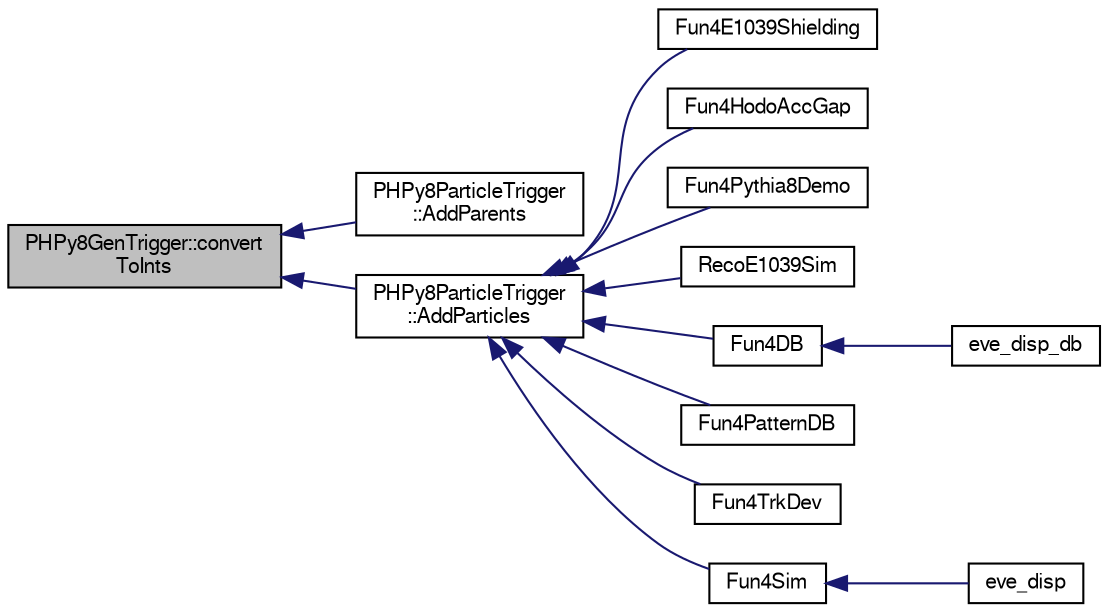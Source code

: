 digraph "PHPy8GenTrigger::convertToInts"
{
  bgcolor="transparent";
  edge [fontname="FreeSans",fontsize="10",labelfontname="FreeSans",labelfontsize="10"];
  node [fontname="FreeSans",fontsize="10",shape=record];
  rankdir="LR";
  Node1 [label="PHPy8GenTrigger::convert\lToInts",height=0.2,width=0.4,color="black", fillcolor="grey75", style="filled" fontcolor="black"];
  Node1 -> Node2 [dir="back",color="midnightblue",fontsize="10",style="solid",fontname="FreeSans"];
  Node2 [label="PHPy8ParticleTrigger\l::AddParents",height=0.2,width=0.4,color="black",URL="$d9/d8b/classPHPy8ParticleTrigger.html#a257f960d0c45ace9d08dccb317191229"];
  Node1 -> Node3 [dir="back",color="midnightblue",fontsize="10",style="solid",fontname="FreeSans"];
  Node3 [label="PHPy8ParticleTrigger\l::AddParticles",height=0.2,width=0.4,color="black",URL="$d9/d8b/classPHPy8ParticleTrigger.html#a93f262d68f8d06ba477f362ba5c9ba66"];
  Node3 -> Node4 [dir="back",color="midnightblue",fontsize="10",style="solid",fontname="FreeSans"];
  Node4 [label="Fun4E1039Shielding",height=0.2,width=0.4,color="black",URL="$d2/d24/Fun4E1039Shielding_8C.html#a42592782dd55d6e219305ff678a00dc2"];
  Node3 -> Node5 [dir="back",color="midnightblue",fontsize="10",style="solid",fontname="FreeSans"];
  Node5 [label="Fun4HodoAccGap",height=0.2,width=0.4,color="black",URL="$d6/d6a/Fun4HodoAccGap_8C.html#a7aaa0687f144d5e7b417d7e9ac5f36da"];
  Node3 -> Node6 [dir="back",color="midnightblue",fontsize="10",style="solid",fontname="FreeSans"];
  Node6 [label="Fun4Pythia8Demo",height=0.2,width=0.4,color="black",URL="$de/d66/Fun4Pythia8Demo_8C.html#a6a06be36766511c5ad76013c9cbfe5b5"];
  Node3 -> Node7 [dir="back",color="midnightblue",fontsize="10",style="solid",fontname="FreeSans"];
  Node7 [label="RecoE1039Sim",height=0.2,width=0.4,color="black",URL="$d0/d9c/RecoE1039Sim_8C.html#a07edfd7b51752cb53ea50911050a8511"];
  Node3 -> Node8 [dir="back",color="midnightblue",fontsize="10",style="solid",fontname="FreeSans"];
  Node8 [label="Fun4DB",height=0.2,width=0.4,color="black",URL="$df/dc0/Fun4DB_8C.html#a156048b96f7485e3cc410afbc05fc286"];
  Node8 -> Node9 [dir="back",color="midnightblue",fontsize="10",style="solid",fontname="FreeSans"];
  Node9 [label="eve_disp_db",height=0.2,width=0.4,color="black",URL="$de/d2a/eve__disp__db_8C.html#aa8b45dd9cf940c8aff427aed5d9db19f"];
  Node3 -> Node10 [dir="back",color="midnightblue",fontsize="10",style="solid",fontname="FreeSans"];
  Node10 [label="Fun4PatternDB",height=0.2,width=0.4,color="black",URL="$d7/d66/Fun4PatternDB_8C.html#a9e68afec0dfdd12961d550386529d5eb"];
  Node3 -> Node11 [dir="back",color="midnightblue",fontsize="10",style="solid",fontname="FreeSans"];
  Node11 [label="Fun4TrkDev",height=0.2,width=0.4,color="black",URL="$d2/d3a/Fun4TrkDev_8C.html#abd98cf50196a6ad7cb2289d1f0442b73"];
  Node3 -> Node12 [dir="back",color="midnightblue",fontsize="10",style="solid",fontname="FreeSans"];
  Node12 [label="Fun4Sim",height=0.2,width=0.4,color="black",URL="$d7/d65/e1039-core_2macros_2Fun4Sim_8C.html#a5e9276116ae0064f58b288a1e0e4e3db"];
  Node12 -> Node13 [dir="back",color="midnightblue",fontsize="10",style="solid",fontname="FreeSans"];
  Node13 [label="eve_disp",height=0.2,width=0.4,color="black",URL="$d2/d96/eve__disp_8C.html#abeb034dea489ef1866373d2464ec5721"];
}
